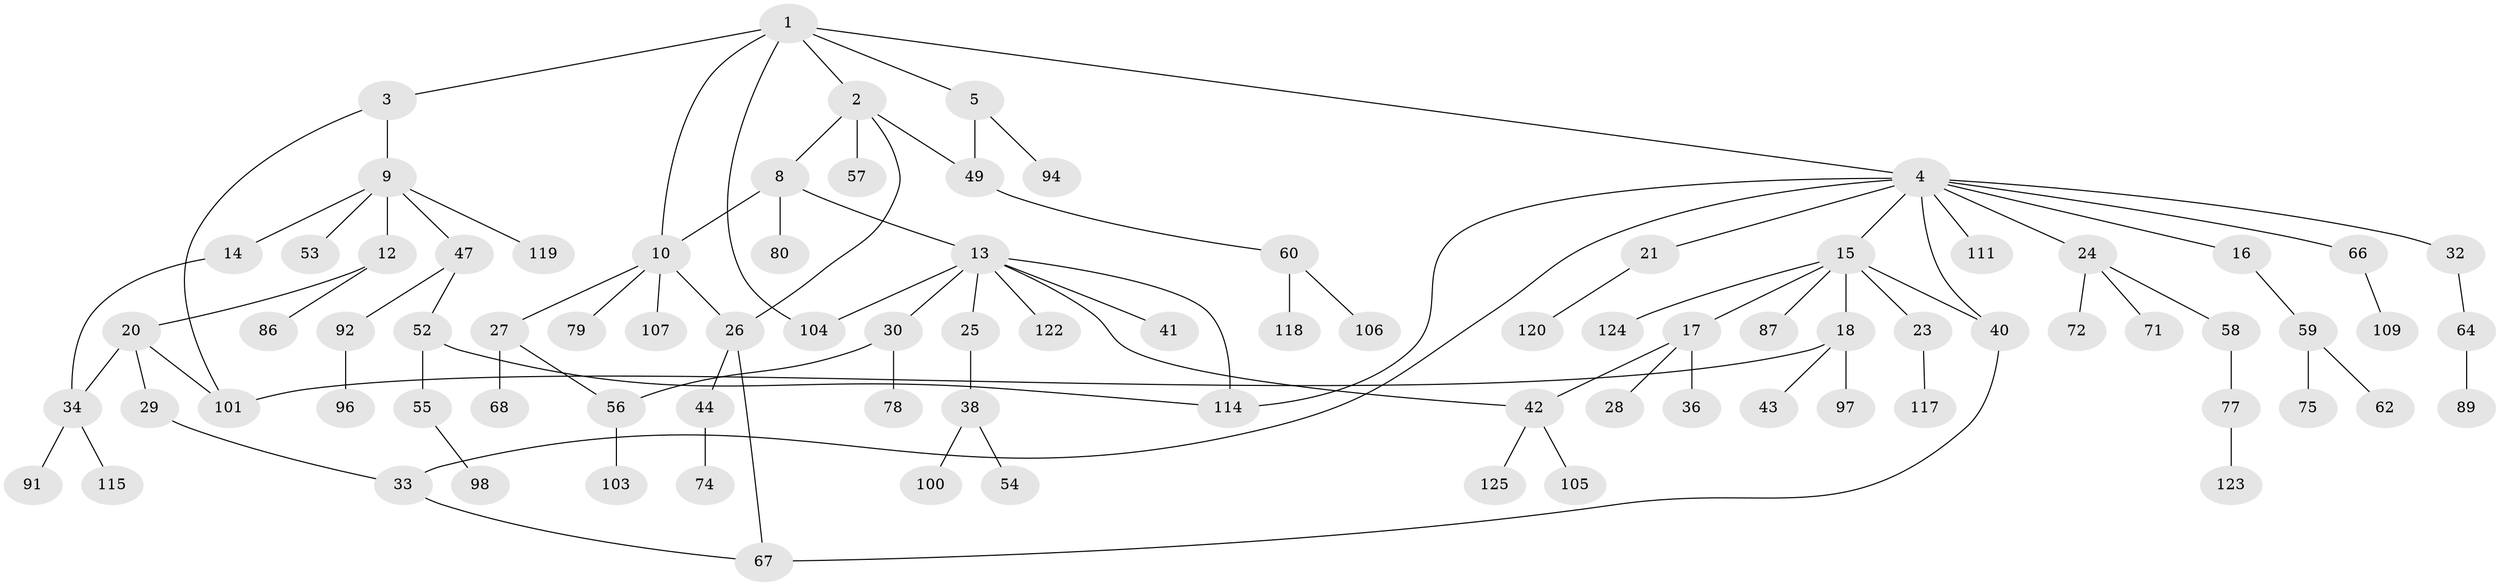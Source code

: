 // Generated by graph-tools (version 1.1) at 2025/23/03/03/25 07:23:33]
// undirected, 87 vertices, 101 edges
graph export_dot {
graph [start="1"]
  node [color=gray90,style=filled];
  1 [super="+7"];
  2 [super="+102"];
  3 [super="+51"];
  4 [super="+6"];
  5 [super="+48"];
  8 [super="+11"];
  9 [super="+95"];
  10 [super="+45"];
  12 [super="+50"];
  13 [super="+19"];
  14;
  15 [super="+69"];
  16 [super="+73"];
  17 [super="+31"];
  18;
  20 [super="+22"];
  21;
  23;
  24 [super="+61"];
  25;
  26 [super="+37"];
  27 [super="+39"];
  28;
  29 [super="+112"];
  30 [super="+35"];
  32 [super="+116"];
  33 [super="+76"];
  34 [super="+82"];
  36;
  38;
  40 [super="+46"];
  41;
  42 [super="+121"];
  43 [super="+113"];
  44 [super="+83"];
  47;
  49;
  52 [super="+88"];
  53 [super="+65"];
  54;
  55 [super="+99"];
  56 [super="+90"];
  57 [super="+63"];
  58;
  59 [super="+70"];
  60 [super="+85"];
  62;
  64 [super="+84"];
  66 [super="+81"];
  67 [super="+110"];
  68;
  71;
  72;
  74 [super="+93"];
  75;
  77;
  78;
  79;
  80;
  86;
  87;
  89;
  91;
  92;
  94 [super="+126"];
  96;
  97;
  98;
  100 [super="+127"];
  101 [super="+108"];
  103;
  104;
  105;
  106;
  107;
  109;
  111;
  114;
  115;
  117;
  118;
  119;
  120;
  122;
  123;
  124;
  125;
  1 -- 2;
  1 -- 3;
  1 -- 4;
  1 -- 5;
  1 -- 10;
  1 -- 104;
  2 -- 8;
  2 -- 49;
  2 -- 57;
  2 -- 26;
  3 -- 9;
  3 -- 101;
  4 -- 15;
  4 -- 16;
  4 -- 24;
  4 -- 32;
  4 -- 66;
  4 -- 114;
  4 -- 21;
  4 -- 111;
  4 -- 33;
  4 -- 40;
  5 -- 94;
  5 -- 49;
  8 -- 10;
  8 -- 80;
  8 -- 13;
  9 -- 12;
  9 -- 14;
  9 -- 47;
  9 -- 53;
  9 -- 119;
  10 -- 26;
  10 -- 27;
  10 -- 79;
  10 -- 107;
  12 -- 20;
  12 -- 86;
  13 -- 41;
  13 -- 104;
  13 -- 114;
  13 -- 30;
  13 -- 122;
  13 -- 25;
  13 -- 42;
  14 -- 34;
  15 -- 17;
  15 -- 18;
  15 -- 23;
  15 -- 40;
  15 -- 87;
  15 -- 124;
  16 -- 59;
  17 -- 28;
  17 -- 42;
  17 -- 36;
  18 -- 43;
  18 -- 97;
  18 -- 101;
  20 -- 29;
  20 -- 34;
  20 -- 101;
  21 -- 120;
  23 -- 117;
  24 -- 58;
  24 -- 71;
  24 -- 72;
  25 -- 38;
  26 -- 67;
  26 -- 44;
  27 -- 68;
  27 -- 56;
  29 -- 33;
  30 -- 78;
  30 -- 56;
  32 -- 64;
  33 -- 67;
  34 -- 91;
  34 -- 115;
  38 -- 54;
  38 -- 100;
  40 -- 67;
  42 -- 105;
  42 -- 125;
  44 -- 74;
  47 -- 52;
  47 -- 92;
  49 -- 60;
  52 -- 55;
  52 -- 114;
  55 -- 98;
  56 -- 103;
  58 -- 77;
  59 -- 62;
  59 -- 75;
  60 -- 118;
  60 -- 106;
  64 -- 89;
  66 -- 109;
  77 -- 123;
  92 -- 96;
}
